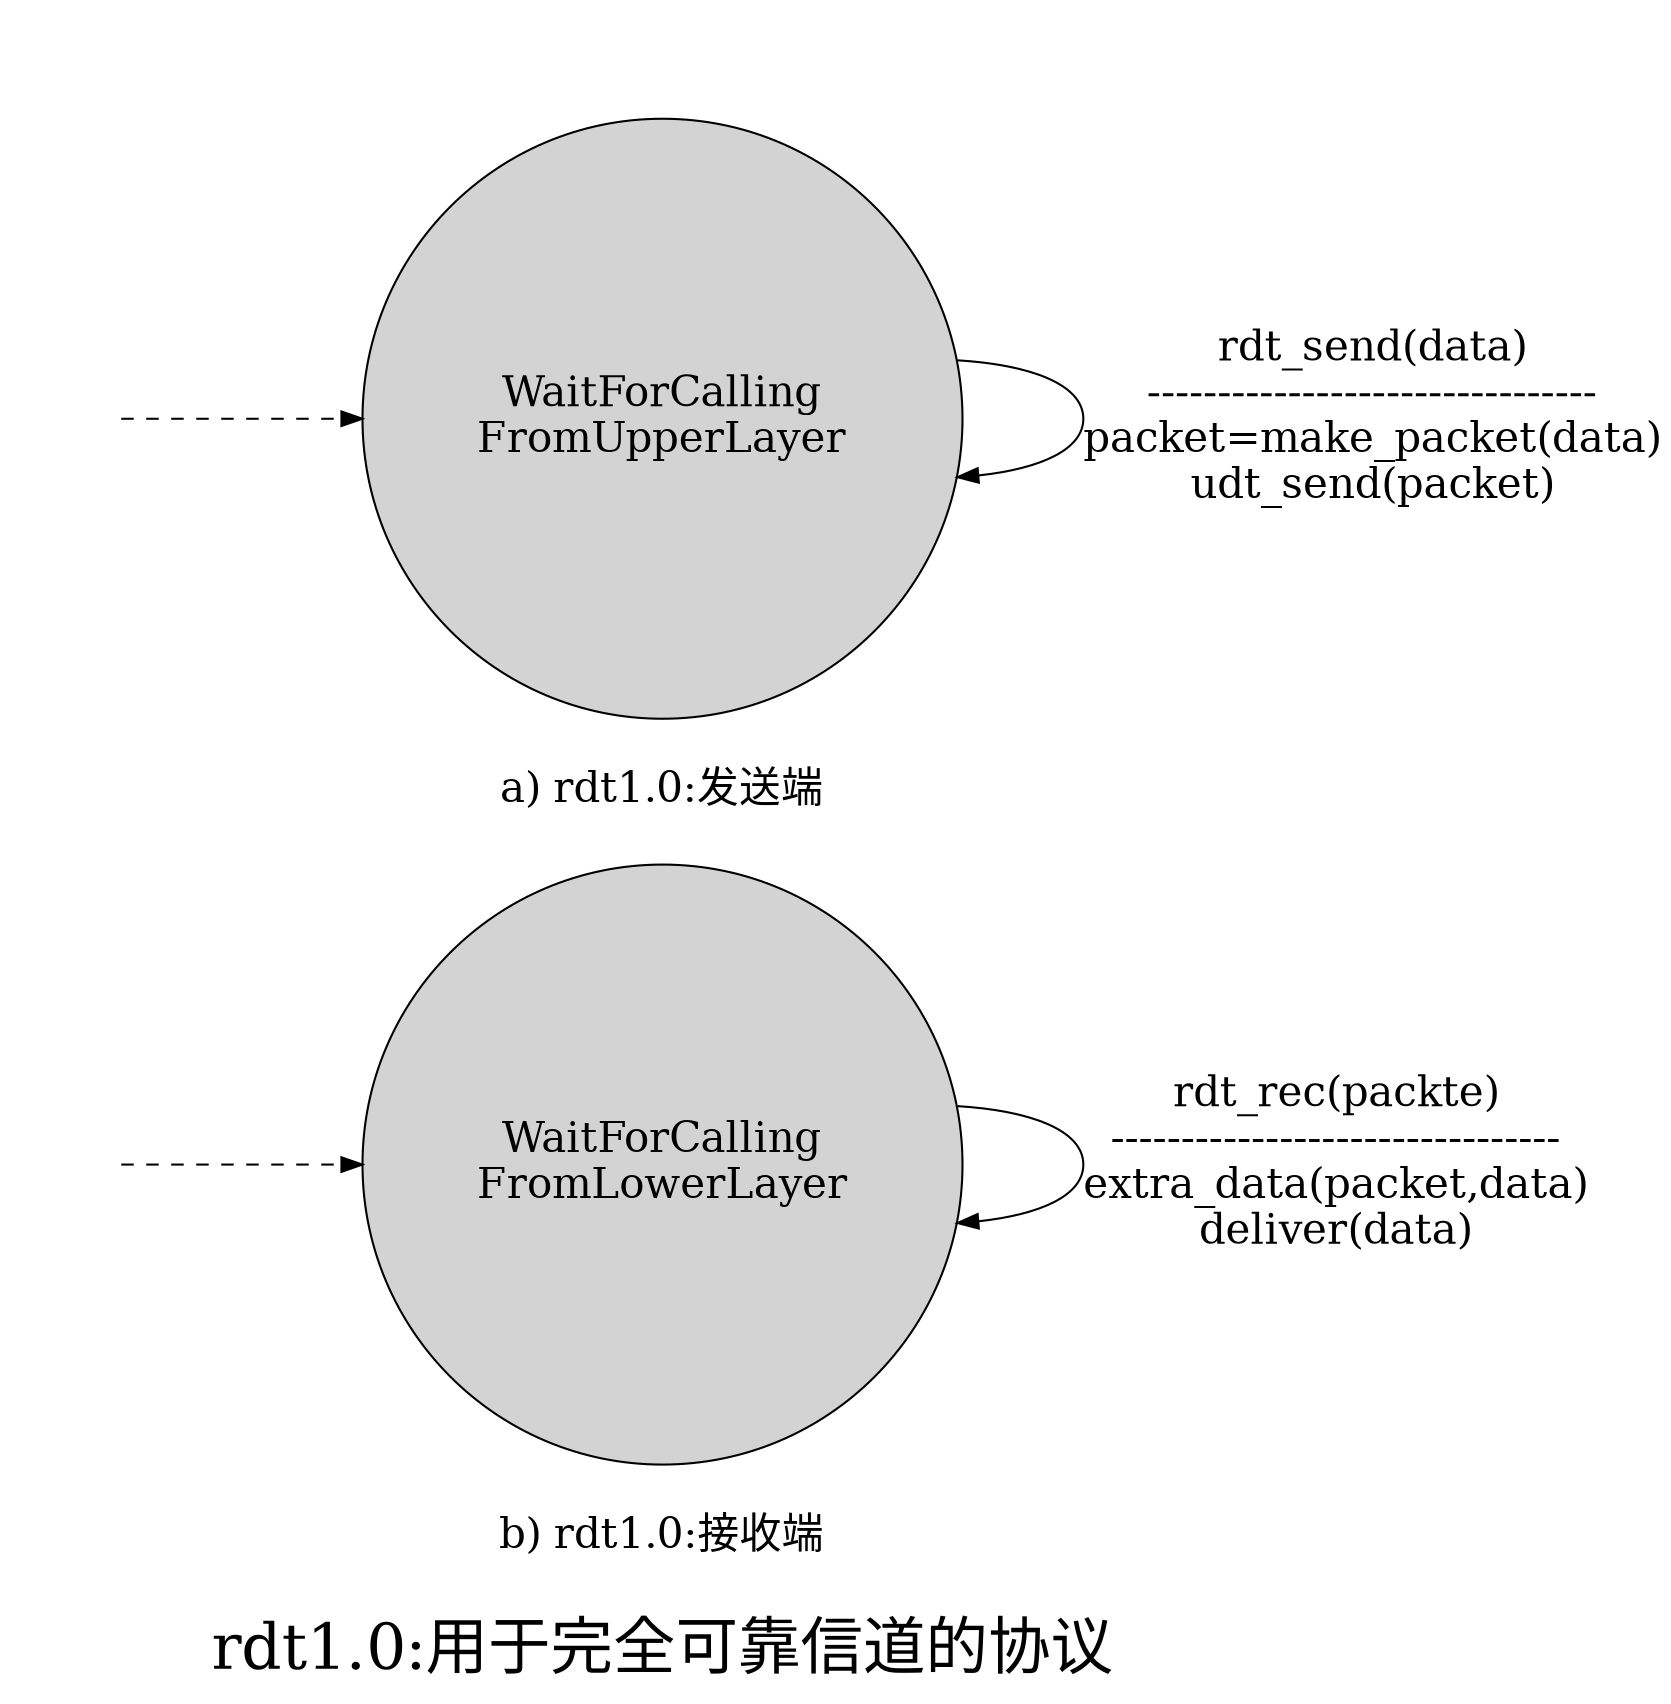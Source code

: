 digraph Rdt {
  /* Entities */
  ranksep="0.2"
  nodesep="0.8"
  null1[shape="plaintext",style="invis"]
  null2[shape="plaintext",style="invis"]
  null3[shape="plaintext",style="invis"]
  null4[shape="plaintext",style="invis"]
  null1 -> null2 -> null3 -> null4[style=invis]
  {rank=same;null2,WaitForCallingFromUpperLayer}
  {rank=same;null4,WaitForCallingFromLowerLayer}

  null2 -> WaitForCallingFromUpperLayer[style=dashed]
  null4 -> WaitForCallingFromLowerLayer[style=dashed]

  WaitForCallingFromUpperLayer  [label="WaitForCalling\nFromUpperLayer", shape="circle",fixedsize="true",width=4,fontsize=20,style=filled;]
  WaitForCallingFromLowerLayer  [label="WaitForCalling\nFromLowerLayer", shape="circle",fixedsize="true",width=4,fontsize=20,style=filled;]
  Sender[label="a) rdt1.0:发送端",shape="plaintext",fontsize=20]
  Reveiver[label="b) rdt1.0:接收端",shape="plaintext",fontsize=20]
  WaitForCallingFromUpperLayer -> Sender[style="invis"]
  Sender -> WaitForCallingFromLowerLayer[style="invis"]
  Sender -> WaitForCallingFromLowerLayer[style="invis"]
  WaitForCallingFromLowerLayer -> Reveiver[style="invis"]
  WaitForCallingFromUpperLayer -> WaitForCallingFromUpperLayer
  [label="rdt_send(data)\n--------------------------------\npacket=make_packet(data)\nudt_send(packet)",fontsize=20]
  WaitForCallingFromLowerLayer -> WaitForCallingFromLowerLayer
  [label="rdt_rec(packte)\n--------------------------------\nextra_data(packet,data)\ndeliver(data)",fontsize=20]
  title[shape="plaintext",fontsize=30,label="rdt1.0:用于完全可靠信道的协议"]
  Reveiver -> title[style="invis",label=""]

}
